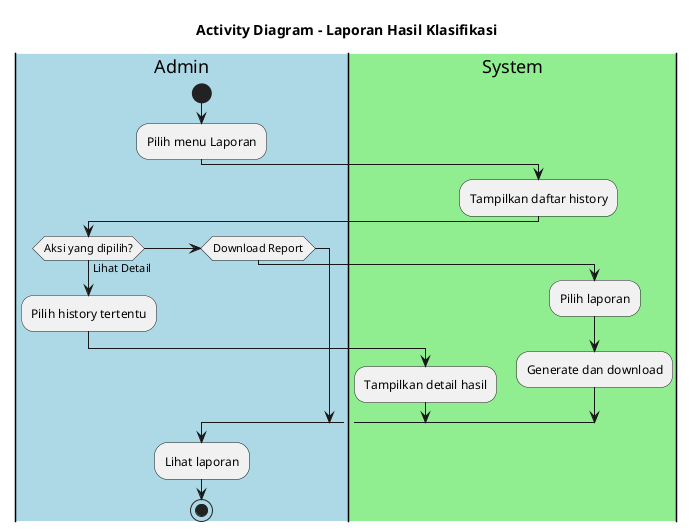 @startuml Classification History Activity Diagram
title Activity Diagram - Laporan Hasil Klasifikasi

|#LightBlue|Admin|
start
:Pilih menu Laporan;

|#LightGreen|System|
:Tampilkan daftar history;

|Admin|
if (Aksi yang dipilih?) then (Lihat Detail)
    :Pilih history tertentu;
    |System|
    :Tampilkan detail hasil;
elseif (Download Report) then
    :Pilih laporan;
    |System|
    :Generate dan download;
endif

|Admin|
:Lihat laporan;

stop
@enduml
